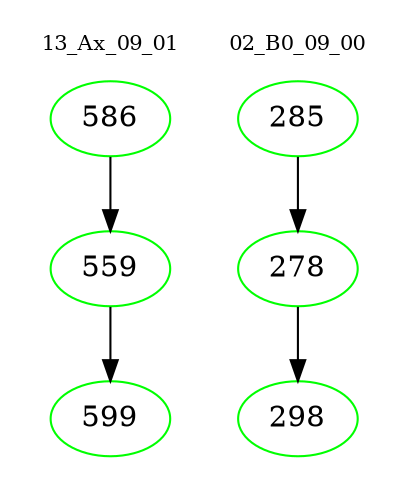 digraph{
subgraph cluster_0 {
color = white
label = "13_Ax_09_01";
fontsize=10;
T0_586 [label="586", color="green"]
T0_586 -> T0_559 [color="black"]
T0_559 [label="559", color="green"]
T0_559 -> T0_599 [color="black"]
T0_599 [label="599", color="green"]
}
subgraph cluster_1 {
color = white
label = "02_B0_09_00";
fontsize=10;
T1_285 [label="285", color="green"]
T1_285 -> T1_278 [color="black"]
T1_278 [label="278", color="green"]
T1_278 -> T1_298 [color="black"]
T1_298 [label="298", color="green"]
}
}

